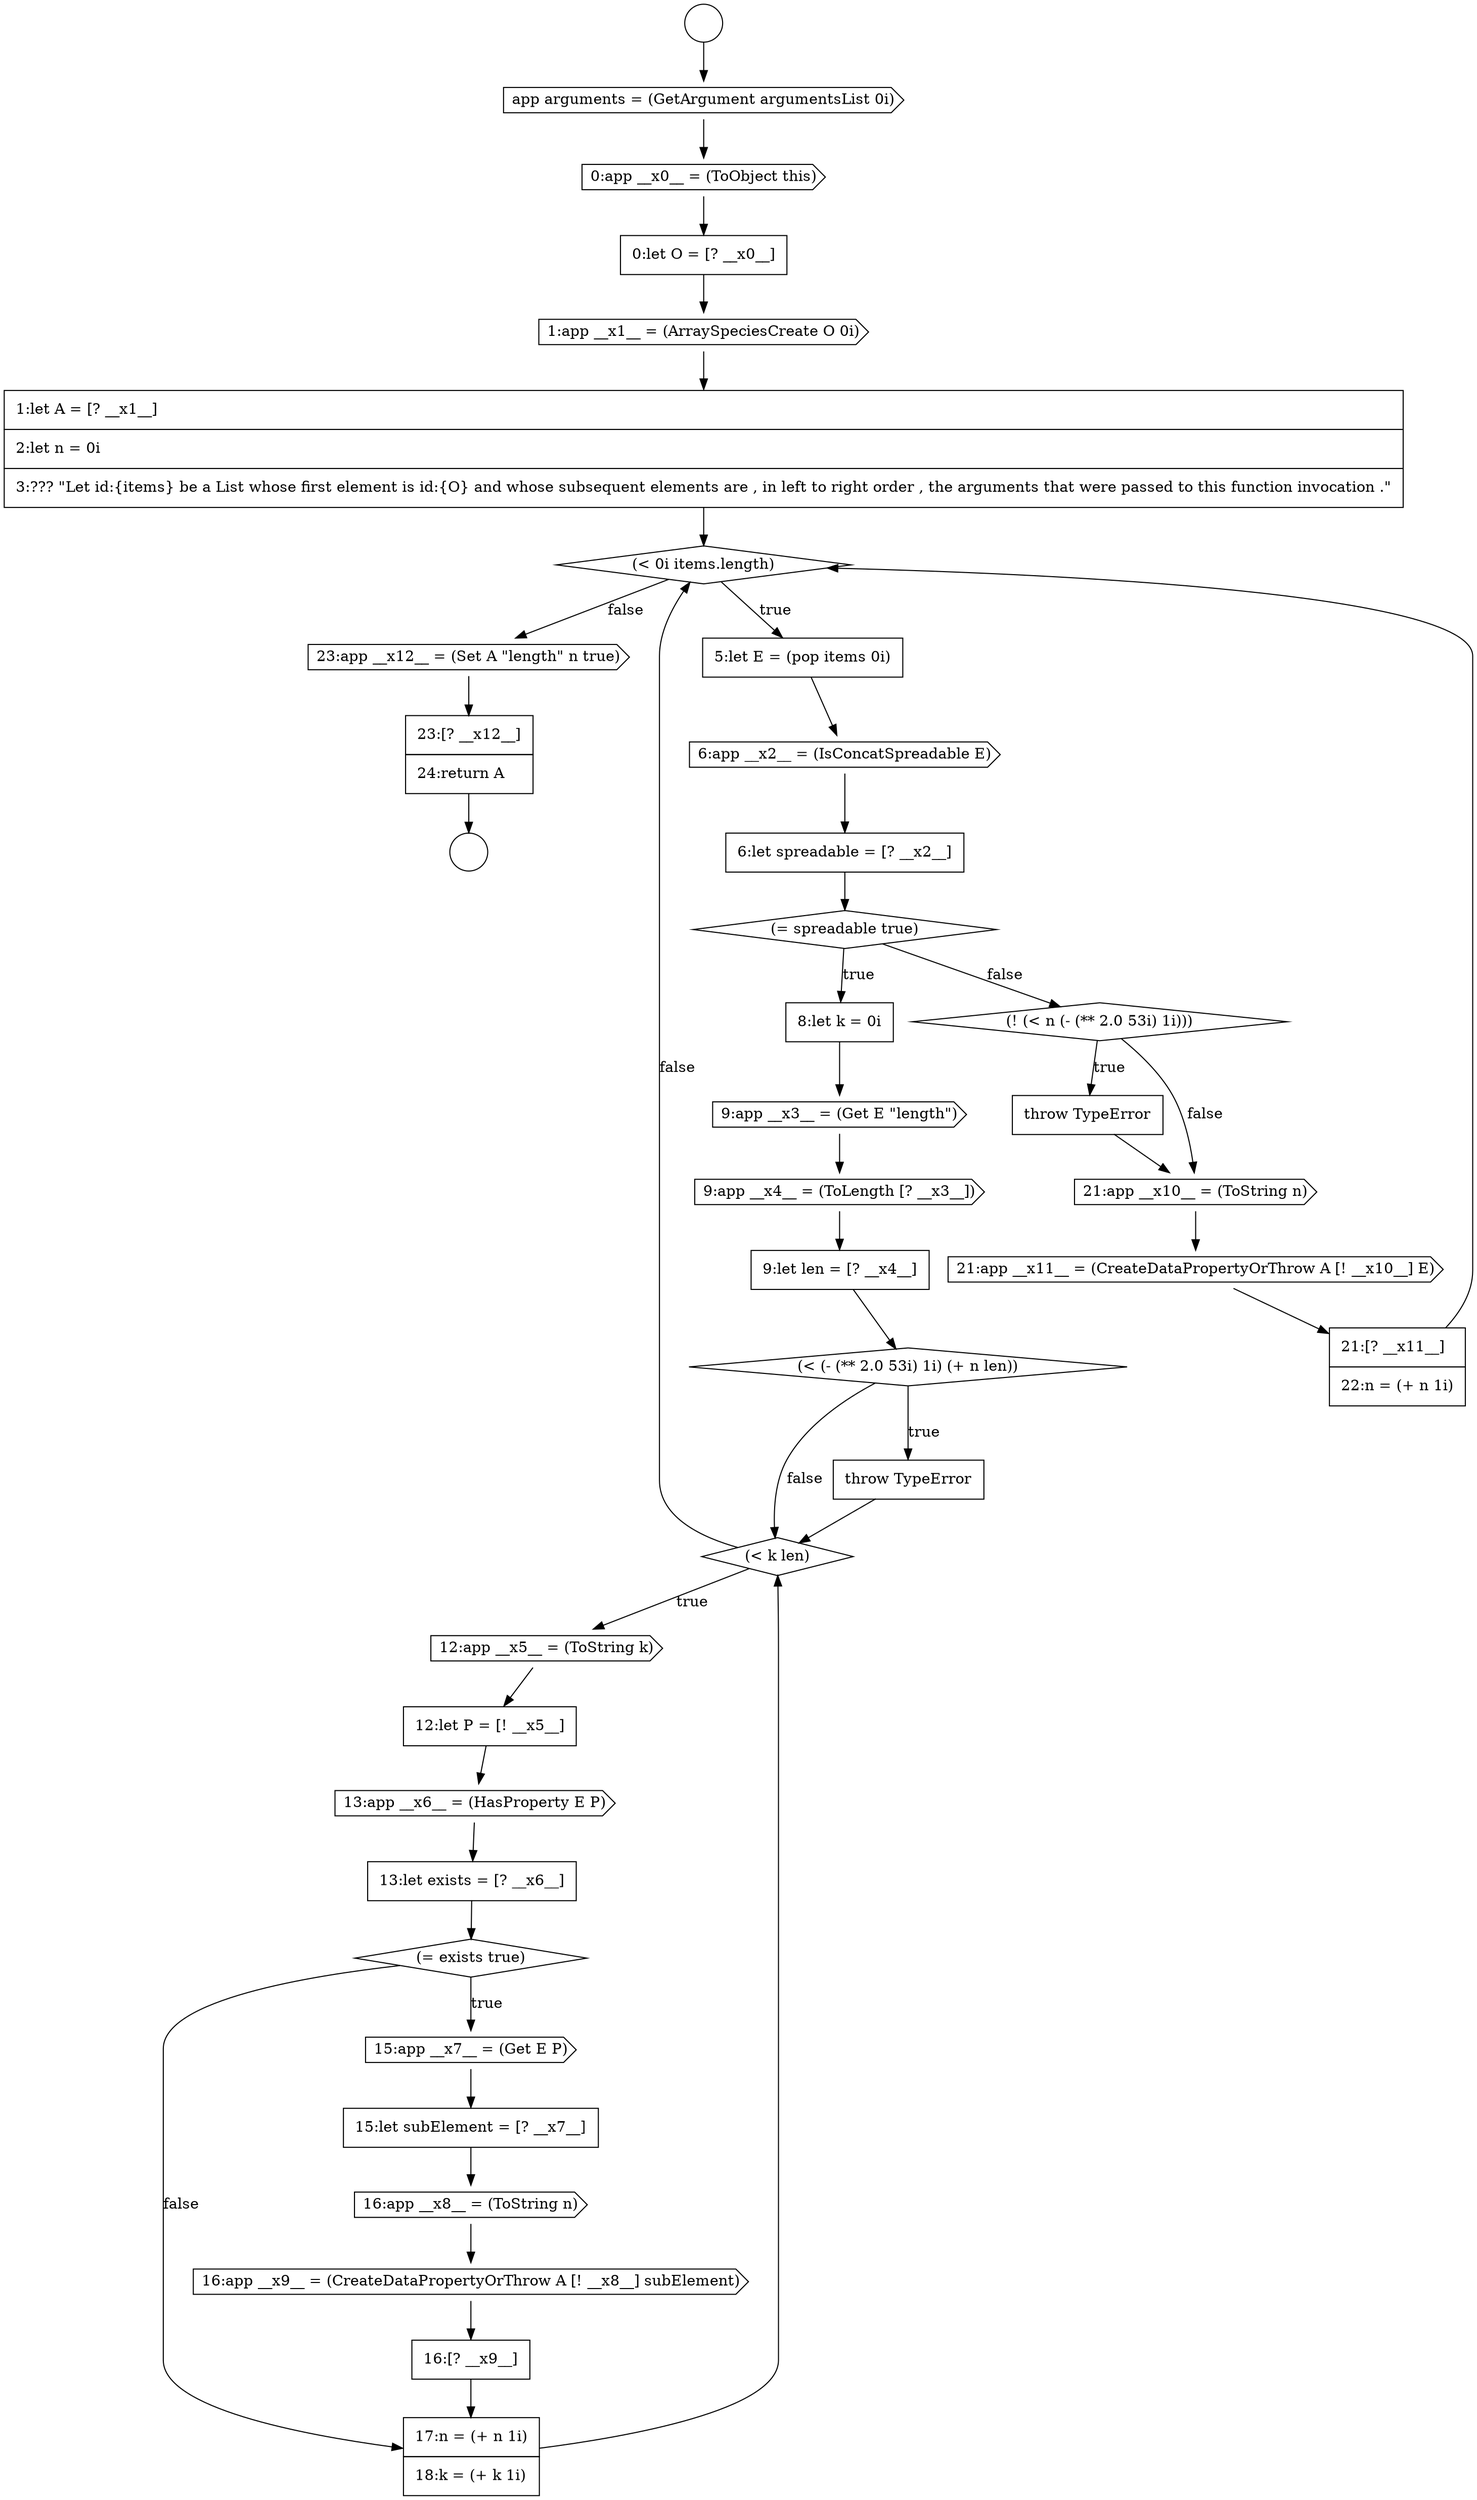 digraph {
  node14798 [shape=circle label=" " color="black" fillcolor="white" style=filled]
  node14804 [shape=diamond, label=<<font color="black">(&lt; 0i items.length)</font>> color="black" fillcolor="white" style=filled]
  node14809 [shape=none, margin=0, label=<<font color="black">
    <table border="0" cellborder="1" cellspacing="0" cellpadding="10">
      <tr><td align="left">8:let k = 0i</td></tr>
    </table>
  </font>> color="black" fillcolor="white" style=filled]
  node14799 [shape=cds, label=<<font color="black">app arguments = (GetArgument argumentsList 0i)</font>> color="black" fillcolor="white" style=filled]
  node14803 [shape=none, margin=0, label=<<font color="black">
    <table border="0" cellborder="1" cellspacing="0" cellpadding="10">
      <tr><td align="left">1:let A = [? __x1__]</td></tr>
      <tr><td align="left">2:let n = 0i</td></tr>
      <tr><td align="left">3:??? &quot;Let id:{items} be a List whose first element is id:{O} and whose subsequent elements are , in left to right order , the arguments that were passed to this function invocation .&quot;</td></tr>
    </table>
  </font>> color="black" fillcolor="white" style=filled]
  node14824 [shape=cds, label=<<font color="black">16:app __x9__ = (CreateDataPropertyOrThrow A [! __x8__] subElement)</font>> color="black" fillcolor="white" style=filled]
  node14800 [shape=cds, label=<<font color="black">0:app __x0__ = (ToObject this)</font>> color="black" fillcolor="white" style=filled]
  node14832 [shape=cds, label=<<font color="black">23:app __x12__ = (Set A &quot;length&quot; n true)</font>> color="black" fillcolor="white" style=filled]
  node14814 [shape=none, margin=0, label=<<font color="black">
    <table border="0" cellborder="1" cellspacing="0" cellpadding="10">
      <tr><td align="left">throw TypeError</td></tr>
    </table>
  </font>> color="black" fillcolor="white" style=filled]
  node14828 [shape=none, margin=0, label=<<font color="black">
    <table border="0" cellborder="1" cellspacing="0" cellpadding="10">
      <tr><td align="left">throw TypeError</td></tr>
    </table>
  </font>> color="black" fillcolor="white" style=filled]
  node14797 [shape=circle label=" " color="black" fillcolor="white" style=filled]
  node14811 [shape=cds, label=<<font color="black">9:app __x4__ = (ToLength [? __x3__])</font>> color="black" fillcolor="white" style=filled]
  node14801 [shape=none, margin=0, label=<<font color="black">
    <table border="0" cellborder="1" cellspacing="0" cellpadding="10">
      <tr><td align="left">0:let O = [? __x0__]</td></tr>
    </table>
  </font>> color="black" fillcolor="white" style=filled]
  node14822 [shape=none, margin=0, label=<<font color="black">
    <table border="0" cellborder="1" cellspacing="0" cellpadding="10">
      <tr><td align="left">15:let subElement = [? __x7__]</td></tr>
    </table>
  </font>> color="black" fillcolor="white" style=filled]
  node14833 [shape=none, margin=0, label=<<font color="black">
    <table border="0" cellborder="1" cellspacing="0" cellpadding="10">
      <tr><td align="left">23:[? __x12__]</td></tr>
      <tr><td align="left">24:return A</td></tr>
    </table>
  </font>> color="black" fillcolor="white" style=filled]
  node14829 [shape=cds, label=<<font color="black">21:app __x10__ = (ToString n)</font>> color="black" fillcolor="white" style=filled]
  node14805 [shape=none, margin=0, label=<<font color="black">
    <table border="0" cellborder="1" cellspacing="0" cellpadding="10">
      <tr><td align="left">5:let E = (pop items 0i)</td></tr>
    </table>
  </font>> color="black" fillcolor="white" style=filled]
  node14818 [shape=cds, label=<<font color="black">13:app __x6__ = (HasProperty E P)</font>> color="black" fillcolor="white" style=filled]
  node14825 [shape=none, margin=0, label=<<font color="black">
    <table border="0" cellborder="1" cellspacing="0" cellpadding="10">
      <tr><td align="left">16:[? __x9__]</td></tr>
    </table>
  </font>> color="black" fillcolor="white" style=filled]
  node14830 [shape=cds, label=<<font color="black">21:app __x11__ = (CreateDataPropertyOrThrow A [! __x10__] E)</font>> color="black" fillcolor="white" style=filled]
  node14815 [shape=diamond, label=<<font color="black">(&lt; k len)</font>> color="black" fillcolor="white" style=filled]
  node14812 [shape=none, margin=0, label=<<font color="black">
    <table border="0" cellborder="1" cellspacing="0" cellpadding="10">
      <tr><td align="left">9:let len = [? __x4__]</td></tr>
    </table>
  </font>> color="black" fillcolor="white" style=filled]
  node14817 [shape=none, margin=0, label=<<font color="black">
    <table border="0" cellborder="1" cellspacing="0" cellpadding="10">
      <tr><td align="left">12:let P = [! __x5__]</td></tr>
    </table>
  </font>> color="black" fillcolor="white" style=filled]
  node14808 [shape=diamond, label=<<font color="black">(= spreadable true)</font>> color="black" fillcolor="white" style=filled]
  node14821 [shape=cds, label=<<font color="black">15:app __x7__ = (Get E P)</font>> color="black" fillcolor="white" style=filled]
  node14826 [shape=none, margin=0, label=<<font color="black">
    <table border="0" cellborder="1" cellspacing="0" cellpadding="10">
      <tr><td align="left">17:n = (+ n 1i)</td></tr>
      <tr><td align="left">18:k = (+ k 1i)</td></tr>
    </table>
  </font>> color="black" fillcolor="white" style=filled]
  node14816 [shape=cds, label=<<font color="black">12:app __x5__ = (ToString k)</font>> color="black" fillcolor="white" style=filled]
  node14831 [shape=none, margin=0, label=<<font color="black">
    <table border="0" cellborder="1" cellspacing="0" cellpadding="10">
      <tr><td align="left">21:[? __x11__]</td></tr>
      <tr><td align="left">22:n = (+ n 1i)</td></tr>
    </table>
  </font>> color="black" fillcolor="white" style=filled]
  node14807 [shape=none, margin=0, label=<<font color="black">
    <table border="0" cellborder="1" cellspacing="0" cellpadding="10">
      <tr><td align="left">6:let spreadable = [? __x2__]</td></tr>
    </table>
  </font>> color="black" fillcolor="white" style=filled]
  node14820 [shape=diamond, label=<<font color="black">(= exists true)</font>> color="black" fillcolor="white" style=filled]
  node14813 [shape=diamond, label=<<font color="black">(&lt; (- (** 2.0 53i) 1i) (+ n len))</font>> color="black" fillcolor="white" style=filled]
  node14827 [shape=diamond, label=<<font color="black">(! (&lt; n (- (** 2.0 53i) 1i)))</font>> color="black" fillcolor="white" style=filled]
  node14810 [shape=cds, label=<<font color="black">9:app __x3__ = (Get E &quot;length&quot;)</font>> color="black" fillcolor="white" style=filled]
  node14819 [shape=none, margin=0, label=<<font color="black">
    <table border="0" cellborder="1" cellspacing="0" cellpadding="10">
      <tr><td align="left">13:let exists = [? __x6__]</td></tr>
    </table>
  </font>> color="black" fillcolor="white" style=filled]
  node14802 [shape=cds, label=<<font color="black">1:app __x1__ = (ArraySpeciesCreate O 0i)</font>> color="black" fillcolor="white" style=filled]
  node14823 [shape=cds, label=<<font color="black">16:app __x8__ = (ToString n)</font>> color="black" fillcolor="white" style=filled]
  node14806 [shape=cds, label=<<font color="black">6:app __x2__ = (IsConcatSpreadable E)</font>> color="black" fillcolor="white" style=filled]
  node14812 -> node14813 [ color="black"]
  node14808 -> node14809 [label=<<font color="black">true</font>> color="black"]
  node14808 -> node14827 [label=<<font color="black">false</font>> color="black"]
  node14799 -> node14800 [ color="black"]
  node14802 -> node14803 [ color="black"]
  node14805 -> node14806 [ color="black"]
  node14832 -> node14833 [ color="black"]
  node14820 -> node14821 [label=<<font color="black">true</font>> color="black"]
  node14820 -> node14826 [label=<<font color="black">false</font>> color="black"]
  node14823 -> node14824 [ color="black"]
  node14810 -> node14811 [ color="black"]
  node14818 -> node14819 [ color="black"]
  node14828 -> node14829 [ color="black"]
  node14809 -> node14810 [ color="black"]
  node14806 -> node14807 [ color="black"]
  node14813 -> node14814 [label=<<font color="black">true</font>> color="black"]
  node14813 -> node14815 [label=<<font color="black">false</font>> color="black"]
  node14814 -> node14815 [ color="black"]
  node14825 -> node14826 [ color="black"]
  node14800 -> node14801 [ color="black"]
  node14827 -> node14828 [label=<<font color="black">true</font>> color="black"]
  node14827 -> node14829 [label=<<font color="black">false</font>> color="black"]
  node14803 -> node14804 [ color="black"]
  node14817 -> node14818 [ color="black"]
  node14831 -> node14804 [ color="black"]
  node14807 -> node14808 [ color="black"]
  node14822 -> node14823 [ color="black"]
  node14801 -> node14802 [ color="black"]
  node14811 -> node14812 [ color="black"]
  node14829 -> node14830 [ color="black"]
  node14815 -> node14816 [label=<<font color="black">true</font>> color="black"]
  node14815 -> node14804 [label=<<font color="black">false</font>> color="black"]
  node14819 -> node14820 [ color="black"]
  node14830 -> node14831 [ color="black"]
  node14804 -> node14805 [label=<<font color="black">true</font>> color="black"]
  node14804 -> node14832 [label=<<font color="black">false</font>> color="black"]
  node14821 -> node14822 [ color="black"]
  node14797 -> node14799 [ color="black"]
  node14826 -> node14815 [ color="black"]
  node14816 -> node14817 [ color="black"]
  node14833 -> node14798 [ color="black"]
  node14824 -> node14825 [ color="black"]
}
